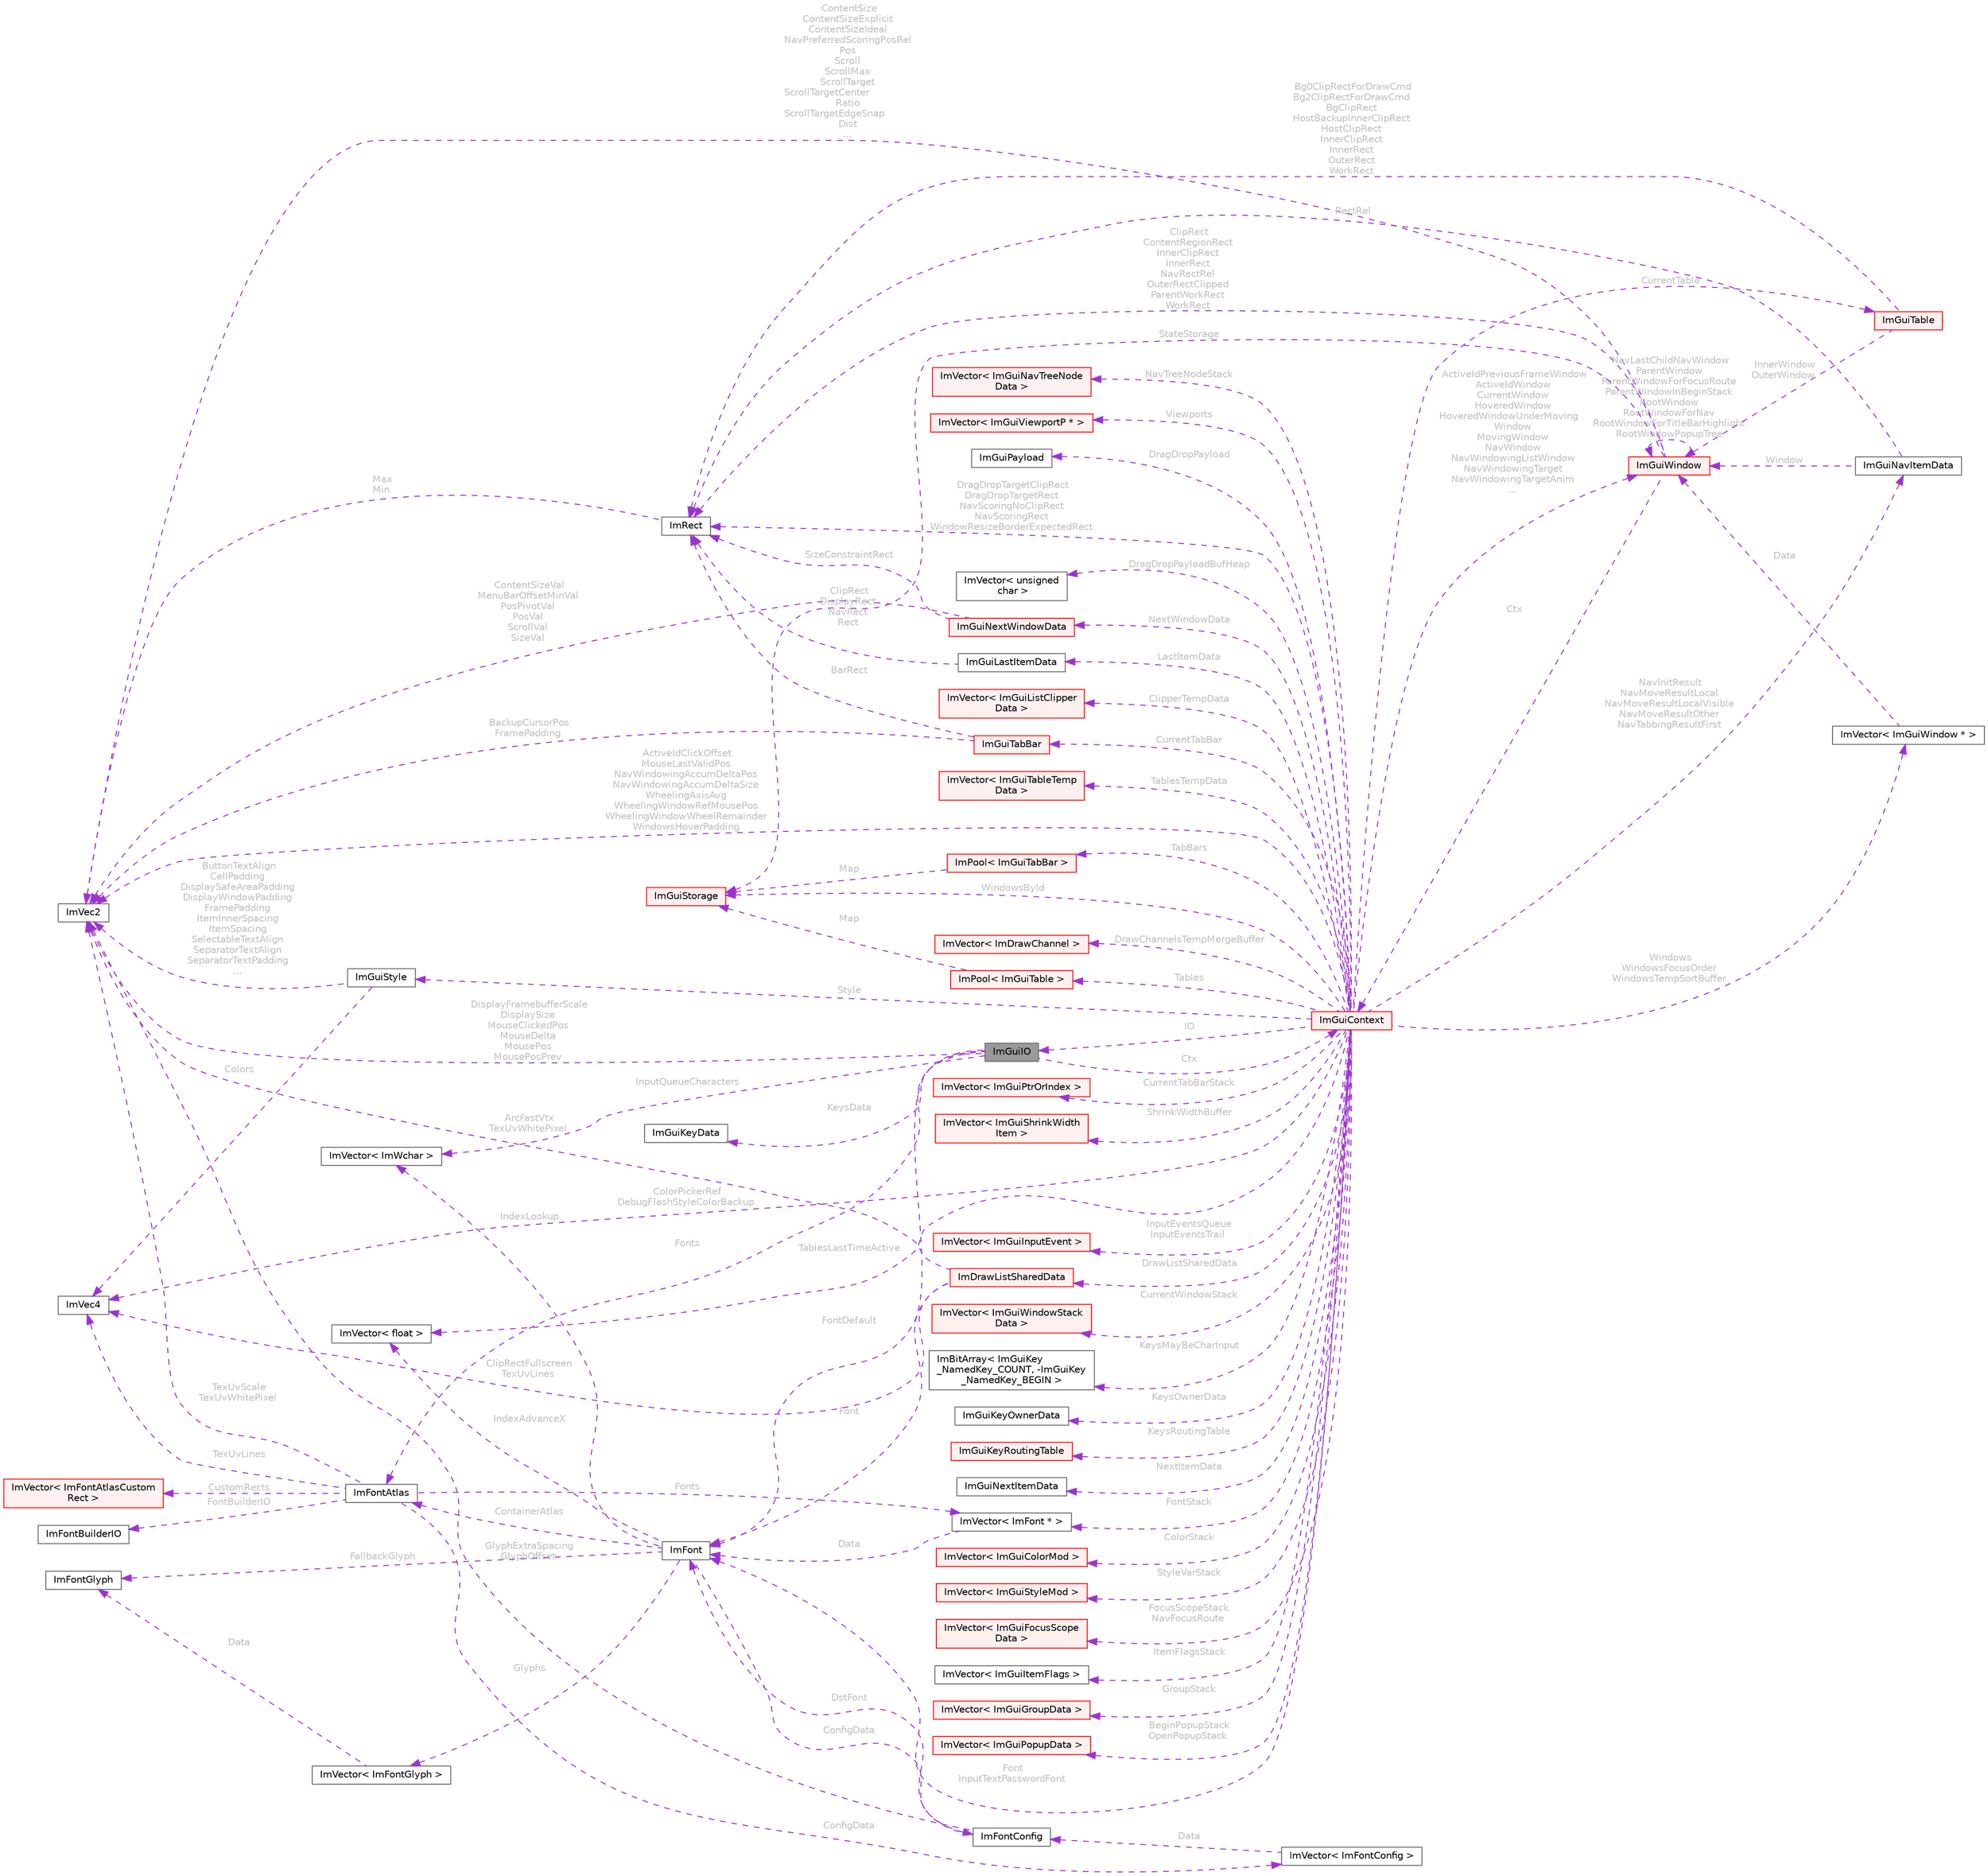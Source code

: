 digraph "ImGuiIO"
{
 // LATEX_PDF_SIZE
  bgcolor="transparent";
  edge [fontname=Helvetica,fontsize=10,labelfontname=Helvetica,labelfontsize=10];
  node [fontname=Helvetica,fontsize=10,shape=box,height=0.2,width=0.4];
  rankdir="LR";
  Node1 [id="Node000001",label="ImGuiIO",height=0.2,width=0.4,color="gray40", fillcolor="grey60", style="filled", fontcolor="black",tooltip=" "];
  Node2 -> Node1 [id="edge1_Node000001_Node000002",dir="back",color="darkorchid3",style="dashed",tooltip=" ",label=" DisplayFramebufferScale\nDisplaySize\nMouseClickedPos\nMouseDelta\nMousePos\nMousePosPrev",fontcolor="grey" ];
  Node2 [id="Node000002",label="ImVec2",height=0.2,width=0.4,color="gray40", fillcolor="white", style="filled",URL="$struct_im_vec2.html",tooltip=" "];
  Node3 -> Node1 [id="edge2_Node000001_Node000003",dir="back",color="darkorchid3",style="dashed",tooltip=" ",label=" Fonts",fontcolor="grey" ];
  Node3 [id="Node000003",label="ImFontAtlas",height=0.2,width=0.4,color="gray40", fillcolor="white", style="filled",URL="$struct_im_font_atlas.html",tooltip=" "];
  Node2 -> Node3 [id="edge3_Node000003_Node000002",dir="back",color="darkorchid3",style="dashed",tooltip=" ",label=" TexUvScale\nTexUvWhitePixel",fontcolor="grey" ];
  Node4 -> Node3 [id="edge4_Node000003_Node000004",dir="back",color="darkorchid3",style="dashed",tooltip=" ",label=" Fonts",fontcolor="grey" ];
  Node4 [id="Node000004",label="ImVector\< ImFont * \>",height=0.2,width=0.4,color="gray40", fillcolor="white", style="filled",URL="$struct_im_vector.html",tooltip=" "];
  Node5 -> Node4 [id="edge5_Node000004_Node000005",dir="back",color="darkorchid3",style="dashed",tooltip=" ",label=" Data",fontcolor="grey" ];
  Node5 [id="Node000005",label="ImFont",height=0.2,width=0.4,color="gray40", fillcolor="white", style="filled",URL="$struct_im_font.html",tooltip=" "];
  Node6 -> Node5 [id="edge6_Node000005_Node000006",dir="back",color="darkorchid3",style="dashed",tooltip=" ",label=" IndexAdvanceX",fontcolor="grey" ];
  Node6 [id="Node000006",label="ImVector\< float \>",height=0.2,width=0.4,color="gray40", fillcolor="white", style="filled",URL="$struct_im_vector.html",tooltip=" "];
  Node7 -> Node5 [id="edge7_Node000005_Node000007",dir="back",color="darkorchid3",style="dashed",tooltip=" ",label=" IndexLookup",fontcolor="grey" ];
  Node7 [id="Node000007",label="ImVector\< ImWchar \>",height=0.2,width=0.4,color="gray40", fillcolor="white", style="filled",URL="$struct_im_vector.html",tooltip=" "];
  Node8 -> Node5 [id="edge8_Node000005_Node000008",dir="back",color="darkorchid3",style="dashed",tooltip=" ",label=" Glyphs",fontcolor="grey" ];
  Node8 [id="Node000008",label="ImVector\< ImFontGlyph \>",height=0.2,width=0.4,color="gray40", fillcolor="white", style="filled",URL="$struct_im_vector.html",tooltip=" "];
  Node9 -> Node8 [id="edge9_Node000008_Node000009",dir="back",color="darkorchid3",style="dashed",tooltip=" ",label=" Data",fontcolor="grey" ];
  Node9 [id="Node000009",label="ImFontGlyph",height=0.2,width=0.4,color="gray40", fillcolor="white", style="filled",URL="$struct_im_font_glyph.html",tooltip=" "];
  Node9 -> Node5 [id="edge10_Node000005_Node000009",dir="back",color="darkorchid3",style="dashed",tooltip=" ",label=" FallbackGlyph",fontcolor="grey" ];
  Node3 -> Node5 [id="edge11_Node000005_Node000003",dir="back",color="darkorchid3",style="dashed",tooltip=" ",label=" ContainerAtlas",fontcolor="grey" ];
  Node10 -> Node5 [id="edge12_Node000005_Node000010",dir="back",color="darkorchid3",style="dashed",tooltip=" ",label=" ConfigData",fontcolor="grey" ];
  Node10 [id="Node000010",label="ImFontConfig",height=0.2,width=0.4,color="gray40", fillcolor="white", style="filled",URL="$struct_im_font_config.html",tooltip=" "];
  Node2 -> Node10 [id="edge13_Node000010_Node000002",dir="back",color="darkorchid3",style="dashed",tooltip=" ",label=" GlyphExtraSpacing\nGlyphOffset",fontcolor="grey" ];
  Node5 -> Node10 [id="edge14_Node000010_Node000005",dir="back",color="darkorchid3",style="dashed",tooltip=" ",label=" DstFont",fontcolor="grey" ];
  Node11 -> Node3 [id="edge15_Node000003_Node000011",dir="back",color="darkorchid3",style="dashed",tooltip=" ",label=" CustomRects",fontcolor="grey" ];
  Node11 [id="Node000011",label="ImVector\< ImFontAtlasCustom\lRect \>",height=0.2,width=0.4,color="red", fillcolor="#FFF0F0", style="filled",URL="$struct_im_vector.html",tooltip=" "];
  Node13 -> Node3 [id="edge16_Node000003_Node000013",dir="back",color="darkorchid3",style="dashed",tooltip=" ",label=" ConfigData",fontcolor="grey" ];
  Node13 [id="Node000013",label="ImVector\< ImFontConfig \>",height=0.2,width=0.4,color="gray40", fillcolor="white", style="filled",URL="$struct_im_vector.html",tooltip=" "];
  Node10 -> Node13 [id="edge17_Node000013_Node000010",dir="back",color="darkorchid3",style="dashed",tooltip=" ",label=" Data",fontcolor="grey" ];
  Node14 -> Node3 [id="edge18_Node000003_Node000014",dir="back",color="darkorchid3",style="dashed",tooltip=" ",label=" TexUvLines",fontcolor="grey" ];
  Node14 [id="Node000014",label="ImVec4",height=0.2,width=0.4,color="gray40", fillcolor="white", style="filled",URL="$struct_im_vec4.html",tooltip=" "];
  Node15 -> Node3 [id="edge19_Node000003_Node000015",dir="back",color="darkorchid3",style="dashed",tooltip=" ",label=" FontBuilderIO",fontcolor="grey" ];
  Node15 [id="Node000015",label="ImFontBuilderIO",height=0.2,width=0.4,color="gray40", fillcolor="white", style="filled",URL="$struct_im_font_builder_i_o.html",tooltip=" "];
  Node5 -> Node1 [id="edge20_Node000001_Node000005",dir="back",color="darkorchid3",style="dashed",tooltip=" ",label=" FontDefault",fontcolor="grey" ];
  Node16 -> Node1 [id="edge21_Node000001_Node000016",dir="back",color="darkorchid3",style="dashed",tooltip=" ",label=" Ctx",fontcolor="grey" ];
  Node16 [id="Node000016",label="ImGuiContext",height=0.2,width=0.4,color="red", fillcolor="#FFF0F0", style="filled",URL="$struct_im_gui_context.html",tooltip=" "];
  Node1 -> Node16 [id="edge22_Node000016_Node000001",dir="back",color="darkorchid3",style="dashed",tooltip=" ",label=" IO",fontcolor="grey" ];
  Node17 -> Node16 [id="edge23_Node000016_Node000017",dir="back",color="darkorchid3",style="dashed",tooltip=" ",label=" Style",fontcolor="grey" ];
  Node17 [id="Node000017",label="ImGuiStyle",height=0.2,width=0.4,color="gray40", fillcolor="white", style="filled",URL="$struct_im_gui_style.html",tooltip=" "];
  Node2 -> Node17 [id="edge24_Node000017_Node000002",dir="back",color="darkorchid3",style="dashed",tooltip=" ",label=" ButtonTextAlign\nCellPadding\nDisplaySafeAreaPadding\nDisplayWindowPadding\nFramePadding\nItemInnerSpacing\nItemSpacing\nSelectableTextAlign\nSeparatorTextAlign\nSeparatorTextPadding\n...",fontcolor="grey" ];
  Node14 -> Node17 [id="edge25_Node000017_Node000014",dir="back",color="darkorchid3",style="dashed",tooltip=" ",label=" Colors",fontcolor="grey" ];
  Node5 -> Node16 [id="edge26_Node000016_Node000005",dir="back",color="darkorchid3",style="dashed",tooltip=" ",label=" Font\nInputTextPasswordFont",fontcolor="grey" ];
  Node18 -> Node16 [id="edge27_Node000016_Node000018",dir="back",color="darkorchid3",style="dashed",tooltip=" ",label=" DrawListSharedData",fontcolor="grey" ];
  Node18 [id="Node000018",label="ImDrawListSharedData",height=0.2,width=0.4,color="red", fillcolor="#FFF0F0", style="filled",URL="$struct_im_draw_list_shared_data.html",tooltip=" "];
  Node2 -> Node18 [id="edge28_Node000018_Node000002",dir="back",color="darkorchid3",style="dashed",tooltip=" ",label=" ArcFastVtx\nTexUvWhitePixel",fontcolor="grey" ];
  Node5 -> Node18 [id="edge29_Node000018_Node000005",dir="back",color="darkorchid3",style="dashed",tooltip=" ",label=" Font",fontcolor="grey" ];
  Node14 -> Node18 [id="edge30_Node000018_Node000014",dir="back",color="darkorchid3",style="dashed",tooltip=" ",label=" ClipRectFullscreen\nTexUvLines",fontcolor="grey" ];
  Node20 -> Node16 [id="edge31_Node000016_Node000020",dir="back",color="darkorchid3",style="dashed",tooltip=" ",label=" InputEventsQueue\nInputEventsTrail",fontcolor="grey" ];
  Node20 [id="Node000020",label="ImVector\< ImGuiInputEvent \>",height=0.2,width=0.4,color="red", fillcolor="#FFF0F0", style="filled",URL="$struct_im_vector.html",tooltip=" "];
  Node28 -> Node16 [id="edge32_Node000016_Node000028",dir="back",color="darkorchid3",style="dashed",tooltip=" ",label=" Windows\nWindowsFocusOrder\nWindowsTempSortBuffer",fontcolor="grey" ];
  Node28 [id="Node000028",label="ImVector\< ImGuiWindow * \>",height=0.2,width=0.4,color="gray40", fillcolor="white", style="filled",URL="$struct_im_vector.html",tooltip=" "];
  Node29 -> Node28 [id="edge33_Node000028_Node000029",dir="back",color="darkorchid3",style="dashed",tooltip=" ",label=" Data",fontcolor="grey" ];
  Node29 [id="Node000029",label="ImGuiWindow",height=0.2,width=0.4,color="red", fillcolor="#FFF0F0", style="filled",URL="$struct_im_gui_window.html",tooltip=" "];
  Node16 -> Node29 [id="edge34_Node000029_Node000016",dir="back",color="darkorchid3",style="dashed",tooltip=" ",label=" Ctx",fontcolor="grey" ];
  Node2 -> Node29 [id="edge35_Node000029_Node000002",dir="back",color="darkorchid3",style="dashed",tooltip=" ",label=" ContentSize\nContentSizeExplicit\nContentSizeIdeal\nNavPreferredScoringPosRel\nPos\nScroll\nScrollMax\nScrollTarget\nScrollTargetCenter\lRatio\nScrollTargetEdgeSnap\lDist\n...",fontcolor="grey" ];
  Node55 -> Node29 [id="edge36_Node000029_Node000055",dir="back",color="darkorchid3",style="dashed",tooltip=" ",label=" ClipRect\nContentRegionRect\nInnerClipRect\nInnerRect\nNavRectRel\nOuterRectClipped\nParentWorkRect\nWorkRect",fontcolor="grey" ];
  Node55 [id="Node000055",label="ImRect",height=0.2,width=0.4,color="gray40", fillcolor="white", style="filled",URL="$struct_im_rect.html",tooltip=" "];
  Node2 -> Node55 [id="edge37_Node000055_Node000002",dir="back",color="darkorchid3",style="dashed",tooltip=" ",label=" Max\nMin",fontcolor="grey" ];
  Node51 -> Node29 [id="edge38_Node000029_Node000051",dir="back",color="darkorchid3",style="dashed",tooltip=" ",label=" StateStorage",fontcolor="grey" ];
  Node51 [id="Node000051",label="ImGuiStorage",height=0.2,width=0.4,color="red", fillcolor="#FFF0F0", style="filled",URL="$struct_im_gui_storage.html",tooltip=" "];
  Node29 -> Node29 [id="edge39_Node000029_Node000029",dir="back",color="darkorchid3",style="dashed",tooltip=" ",label=" NavLastChildNavWindow\nParentWindow\nParentWindowForFocusRoute\nParentWindowInBeginStack\nRootWindow\nRootWindowForNav\nRootWindowForTitleBarHighlight\nRootWindowPopupTree",fontcolor="grey" ];
  Node60 -> Node16 [id="edge40_Node000016_Node000060",dir="back",color="darkorchid3",style="dashed",tooltip=" ",label=" CurrentWindowStack",fontcolor="grey" ];
  Node60 [id="Node000060",label="ImVector\< ImGuiWindowStack\lData \>",height=0.2,width=0.4,color="red", fillcolor="#FFF0F0", style="filled",URL="$struct_im_vector.html",tooltip=" "];
  Node51 -> Node16 [id="edge41_Node000016_Node000051",dir="back",color="darkorchid3",style="dashed",tooltip=" ",label=" WindowsById",fontcolor="grey" ];
  Node2 -> Node16 [id="edge42_Node000016_Node000002",dir="back",color="darkorchid3",style="dashed",tooltip=" ",label=" ActiveIdClickOffset\nMouseLastValidPos\nNavWindowingAccumDeltaPos\nNavWindowingAccumDeltaSize\nWheelingAxisAvg\nWheelingWindowRefMousePos\nWheelingWindowWheelRemainder\nWindowsHoverPadding",fontcolor="grey" ];
  Node29 -> Node16 [id="edge43_Node000016_Node000029",dir="back",color="darkorchid3",style="dashed",tooltip=" ",label=" ActiveIdPreviousFrameWindow\nActiveIdWindow\nCurrentWindow\nHoveredWindow\nHoveredWindowUnderMoving\lWindow\nMovingWindow\nNavWindow\nNavWindowingListWindow\nNavWindowingTarget\nNavWindowingTargetAnim\n...",fontcolor="grey" ];
  Node64 -> Node16 [id="edge44_Node000016_Node000064",dir="back",color="darkorchid3",style="dashed",tooltip=" ",label=" KeysMayBeCharInput",fontcolor="grey" ];
  Node64 [id="Node000064",label="ImBitArray\< ImGuiKey\l_NamedKey_COUNT, -ImGuiKey\l_NamedKey_BEGIN \>",height=0.2,width=0.4,color="gray40", fillcolor="white", style="filled",URL="$struct_im_bit_array.html",tooltip=" "];
  Node65 -> Node16 [id="edge45_Node000016_Node000065",dir="back",color="darkorchid3",style="dashed",tooltip=" ",label=" KeysOwnerData",fontcolor="grey" ];
  Node65 [id="Node000065",label="ImGuiKeyOwnerData",height=0.2,width=0.4,color="gray40", fillcolor="white", style="filled",URL="$struct_im_gui_key_owner_data.html",tooltip=" "];
  Node66 -> Node16 [id="edge46_Node000016_Node000066",dir="back",color="darkorchid3",style="dashed",tooltip=" ",label=" KeysRoutingTable",fontcolor="grey" ];
  Node66 [id="Node000066",label="ImGuiKeyRoutingTable",height=0.2,width=0.4,color="red", fillcolor="#FFF0F0", style="filled",URL="$struct_im_gui_key_routing_table.html",tooltip=" "];
  Node69 -> Node16 [id="edge47_Node000016_Node000069",dir="back",color="darkorchid3",style="dashed",tooltip=" ",label=" NextItemData",fontcolor="grey" ];
  Node69 [id="Node000069",label="ImGuiNextItemData",height=0.2,width=0.4,color="gray40", fillcolor="white", style="filled",URL="$struct_im_gui_next_item_data.html",tooltip=" "];
  Node62 -> Node16 [id="edge48_Node000016_Node000062",dir="back",color="darkorchid3",style="dashed",tooltip=" ",label=" LastItemData",fontcolor="grey" ];
  Node62 [id="Node000062",label="ImGuiLastItemData",height=0.2,width=0.4,color="gray40", fillcolor="white", style="filled",URL="$struct_im_gui_last_item_data.html",tooltip=" "];
  Node55 -> Node62 [id="edge49_Node000062_Node000055",dir="back",color="darkorchid3",style="dashed",tooltip=" ",label=" ClipRect\nDisplayRect\nNavRect\nRect",fontcolor="grey" ];
  Node70 -> Node16 [id="edge50_Node000016_Node000070",dir="back",color="darkorchid3",style="dashed",tooltip=" ",label=" NextWindowData",fontcolor="grey" ];
  Node70 [id="Node000070",label="ImGuiNextWindowData",height=0.2,width=0.4,color="red", fillcolor="#FFF0F0", style="filled",URL="$struct_im_gui_next_window_data.html",tooltip=" "];
  Node2 -> Node70 [id="edge51_Node000070_Node000002",dir="back",color="darkorchid3",style="dashed",tooltip=" ",label=" ContentSizeVal\nMenuBarOffsetMinVal\nPosPivotVal\nPosVal\nScrollVal\nSizeVal",fontcolor="grey" ];
  Node55 -> Node70 [id="edge52_Node000070_Node000055",dir="back",color="darkorchid3",style="dashed",tooltip=" ",label=" SizeConstraintRect",fontcolor="grey" ];
  Node72 -> Node16 [id="edge53_Node000016_Node000072",dir="back",color="darkorchid3",style="dashed",tooltip=" ",label=" ColorStack",fontcolor="grey" ];
  Node72 [id="Node000072",label="ImVector\< ImGuiColorMod \>",height=0.2,width=0.4,color="red", fillcolor="#FFF0F0", style="filled",URL="$struct_im_vector.html",tooltip=" "];
  Node74 -> Node16 [id="edge54_Node000016_Node000074",dir="back",color="darkorchid3",style="dashed",tooltip=" ",label=" StyleVarStack",fontcolor="grey" ];
  Node74 [id="Node000074",label="ImVector\< ImGuiStyleMod \>",height=0.2,width=0.4,color="red", fillcolor="#FFF0F0", style="filled",URL="$struct_im_vector.html",tooltip=" "];
  Node4 -> Node16 [id="edge55_Node000016_Node000004",dir="back",color="darkorchid3",style="dashed",tooltip=" ",label=" FontStack",fontcolor="grey" ];
  Node76 -> Node16 [id="edge56_Node000016_Node000076",dir="back",color="darkorchid3",style="dashed",tooltip=" ",label=" FocusScopeStack\nNavFocusRoute",fontcolor="grey" ];
  Node76 [id="Node000076",label="ImVector\< ImGuiFocusScope\lData \>",height=0.2,width=0.4,color="red", fillcolor="#FFF0F0", style="filled",URL="$struct_im_vector.html",tooltip=" "];
  Node78 -> Node16 [id="edge57_Node000016_Node000078",dir="back",color="darkorchid3",style="dashed",tooltip=" ",label=" ItemFlagsStack",fontcolor="grey" ];
  Node78 [id="Node000078",label="ImVector\< ImGuiItemFlags \>",height=0.2,width=0.4,color="gray40", fillcolor="white", style="filled",URL="$struct_im_vector.html",tooltip=" "];
  Node79 -> Node16 [id="edge58_Node000016_Node000079",dir="back",color="darkorchid3",style="dashed",tooltip=" ",label=" GroupStack",fontcolor="grey" ];
  Node79 [id="Node000079",label="ImVector\< ImGuiGroupData \>",height=0.2,width=0.4,color="red", fillcolor="#FFF0F0", style="filled",URL="$struct_im_vector.html",tooltip=" "];
  Node81 -> Node16 [id="edge59_Node000016_Node000081",dir="back",color="darkorchid3",style="dashed",tooltip=" ",label=" BeginPopupStack\nOpenPopupStack",fontcolor="grey" ];
  Node81 [id="Node000081",label="ImVector\< ImGuiPopupData \>",height=0.2,width=0.4,color="red", fillcolor="#FFF0F0", style="filled",URL="$struct_im_vector.html",tooltip=" "];
  Node83 -> Node16 [id="edge60_Node000016_Node000083",dir="back",color="darkorchid3",style="dashed",tooltip=" ",label=" NavTreeNodeStack",fontcolor="grey" ];
  Node83 [id="Node000083",label="ImVector\< ImGuiNavTreeNode\lData \>",height=0.2,width=0.4,color="red", fillcolor="#FFF0F0", style="filled",URL="$struct_im_vector.html",tooltip=" "];
  Node85 -> Node16 [id="edge61_Node000016_Node000085",dir="back",color="darkorchid3",style="dashed",tooltip=" ",label=" Viewports",fontcolor="grey" ];
  Node85 [id="Node000085",label="ImVector\< ImGuiViewportP * \>",height=0.2,width=0.4,color="red", fillcolor="#FFF0F0", style="filled",URL="$struct_im_vector.html",tooltip=" "];
  Node86 -> Node16 [id="edge62_Node000016_Node000086",dir="back",color="darkorchid3",style="dashed",tooltip=" ",label=" NavInitResult\nNavMoveResultLocal\nNavMoveResultLocalVisible\nNavMoveResultOther\nNavTabbingResultFirst",fontcolor="grey" ];
  Node86 [id="Node000086",label="ImGuiNavItemData",height=0.2,width=0.4,color="gray40", fillcolor="white", style="filled",URL="$struct_im_gui_nav_item_data.html",tooltip=" "];
  Node29 -> Node86 [id="edge63_Node000086_Node000029",dir="back",color="darkorchid3",style="dashed",tooltip=" ",label=" Window",fontcolor="grey" ];
  Node55 -> Node86 [id="edge64_Node000086_Node000055",dir="back",color="darkorchid3",style="dashed",tooltip=" ",label=" RectRel",fontcolor="grey" ];
  Node55 -> Node16 [id="edge65_Node000016_Node000055",dir="back",color="darkorchid3",style="dashed",tooltip=" ",label=" DragDropTargetClipRect\nDragDropTargetRect\nNavScoringNoClipRect\nNavScoringRect\nWindowResizeBorderExpectedRect",fontcolor="grey" ];
  Node87 -> Node16 [id="edge66_Node000016_Node000087",dir="back",color="darkorchid3",style="dashed",tooltip=" ",label=" DragDropPayload",fontcolor="grey" ];
  Node87 [id="Node000087",label="ImGuiPayload",height=0.2,width=0.4,color="gray40", fillcolor="white", style="filled",URL="$struct_im_gui_payload.html",tooltip=" "];
  Node88 -> Node16 [id="edge67_Node000016_Node000088",dir="back",color="darkorchid3",style="dashed",tooltip=" ",label=" DragDropPayloadBufHeap",fontcolor="grey" ];
  Node88 [id="Node000088",label="ImVector\< unsigned\l char \>",height=0.2,width=0.4,color="gray40", fillcolor="white", style="filled",URL="$struct_im_vector.html",tooltip=" "];
  Node89 -> Node16 [id="edge68_Node000016_Node000089",dir="back",color="darkorchid3",style="dashed",tooltip=" ",label=" ClipperTempData",fontcolor="grey" ];
  Node89 [id="Node000089",label="ImVector\< ImGuiListClipper\lData \>",height=0.2,width=0.4,color="red", fillcolor="#FFF0F0", style="filled",URL="$struct_im_vector.html",tooltip=" "];
  Node94 -> Node16 [id="edge69_Node000016_Node000094",dir="back",color="darkorchid3",style="dashed",tooltip=" ",label=" CurrentTable",fontcolor="grey" ];
  Node94 [id="Node000094",label="ImGuiTable",height=0.2,width=0.4,color="red", fillcolor="#FFF0F0", style="filled",URL="$struct_im_gui_table.html",tooltip=" "];
  Node55 -> Node94 [id="edge70_Node000094_Node000055",dir="back",color="darkorchid3",style="dashed",tooltip=" ",label=" Bg0ClipRectForDrawCmd\nBg2ClipRectForDrawCmd\nBgClipRect\nHostBackupInnerClipRect\nHostClipRect\nInnerClipRect\nInnerRect\nOuterRect\nWorkRect",fontcolor="grey" ];
  Node29 -> Node94 [id="edge71_Node000094_Node000029",dir="back",color="darkorchid3",style="dashed",tooltip=" ",label=" InnerWindow\nOuterWindow",fontcolor="grey" ];
  Node108 -> Node16 [id="edge72_Node000016_Node000108",dir="back",color="darkorchid3",style="dashed",tooltip=" ",label=" TablesTempData",fontcolor="grey" ];
  Node108 [id="Node000108",label="ImVector\< ImGuiTableTemp\lData \>",height=0.2,width=0.4,color="red", fillcolor="#FFF0F0", style="filled",URL="$struct_im_vector.html",tooltip=" "];
  Node109 -> Node16 [id="edge73_Node000016_Node000109",dir="back",color="darkorchid3",style="dashed",tooltip=" ",label=" Tables",fontcolor="grey" ];
  Node109 [id="Node000109",label="ImPool\< ImGuiTable \>",height=0.2,width=0.4,color="red", fillcolor="#FFF0F0", style="filled",URL="$struct_im_pool.html",tooltip=" "];
  Node51 -> Node109 [id="edge74_Node000109_Node000051",dir="back",color="darkorchid3",style="dashed",tooltip=" ",label=" Map",fontcolor="grey" ];
  Node6 -> Node16 [id="edge75_Node000016_Node000006",dir="back",color="darkorchid3",style="dashed",tooltip=" ",label=" TablesLastTimeActive",fontcolor="grey" ];
  Node42 -> Node16 [id="edge76_Node000016_Node000042",dir="back",color="darkorchid3",style="dashed",tooltip=" ",label=" DrawChannelsTempMergeBuffer",fontcolor="grey" ];
  Node42 [id="Node000042",label="ImVector\< ImDrawChannel \>",height=0.2,width=0.4,color="red", fillcolor="#FFF0F0", style="filled",URL="$struct_im_vector.html",tooltip=" "];
  Node111 -> Node16 [id="edge77_Node000016_Node000111",dir="back",color="darkorchid3",style="dashed",tooltip=" ",label=" CurrentTabBar",fontcolor="grey" ];
  Node111 [id="Node000111",label="ImGuiTabBar",height=0.2,width=0.4,color="red", fillcolor="#FFF0F0", style="filled",URL="$struct_im_gui_tab_bar.html",tooltip=" "];
  Node55 -> Node111 [id="edge78_Node000111_Node000055",dir="back",color="darkorchid3",style="dashed",tooltip=" ",label=" BarRect",fontcolor="grey" ];
  Node2 -> Node111 [id="edge79_Node000111_Node000002",dir="back",color="darkorchid3",style="dashed",tooltip=" ",label=" BackupCursorPos\nFramePadding",fontcolor="grey" ];
  Node114 -> Node16 [id="edge80_Node000016_Node000114",dir="back",color="darkorchid3",style="dashed",tooltip=" ",label=" TabBars",fontcolor="grey" ];
  Node114 [id="Node000114",label="ImPool\< ImGuiTabBar \>",height=0.2,width=0.4,color="red", fillcolor="#FFF0F0", style="filled",URL="$struct_im_pool.html",tooltip=" "];
  Node51 -> Node114 [id="edge81_Node000114_Node000051",dir="back",color="darkorchid3",style="dashed",tooltip=" ",label=" Map",fontcolor="grey" ];
  Node116 -> Node16 [id="edge82_Node000016_Node000116",dir="back",color="darkorchid3",style="dashed",tooltip=" ",label=" CurrentTabBarStack",fontcolor="grey" ];
  Node116 [id="Node000116",label="ImVector\< ImGuiPtrOrIndex \>",height=0.2,width=0.4,color="red", fillcolor="#FFF0F0", style="filled",URL="$struct_im_vector.html",tooltip=" "];
  Node118 -> Node16 [id="edge83_Node000016_Node000118",dir="back",color="darkorchid3",style="dashed",tooltip=" ",label=" ShrinkWidthBuffer",fontcolor="grey" ];
  Node118 [id="Node000118",label="ImVector\< ImGuiShrinkWidth\lItem \>",height=0.2,width=0.4,color="red", fillcolor="#FFF0F0", style="filled",URL="$struct_im_vector.html",tooltip=" "];
  Node14 -> Node16 [id="edge84_Node000016_Node000014",dir="back",color="darkorchid3",style="dashed",tooltip=" ",label=" ColorPickerRef\nDebugFlashStyleColorBackup",fontcolor="grey" ];
  Node143 -> Node1 [id="edge85_Node000001_Node000143",dir="back",color="darkorchid3",style="dashed",tooltip=" ",label=" KeysData",fontcolor="grey" ];
  Node143 [id="Node000143",label="ImGuiKeyData",height=0.2,width=0.4,color="gray40", fillcolor="white", style="filled",URL="$struct_im_gui_key_data.html",tooltip=" "];
  Node7 -> Node1 [id="edge86_Node000001_Node000007",dir="back",color="darkorchid3",style="dashed",tooltip=" ",label=" InputQueueCharacters",fontcolor="grey" ];
}
